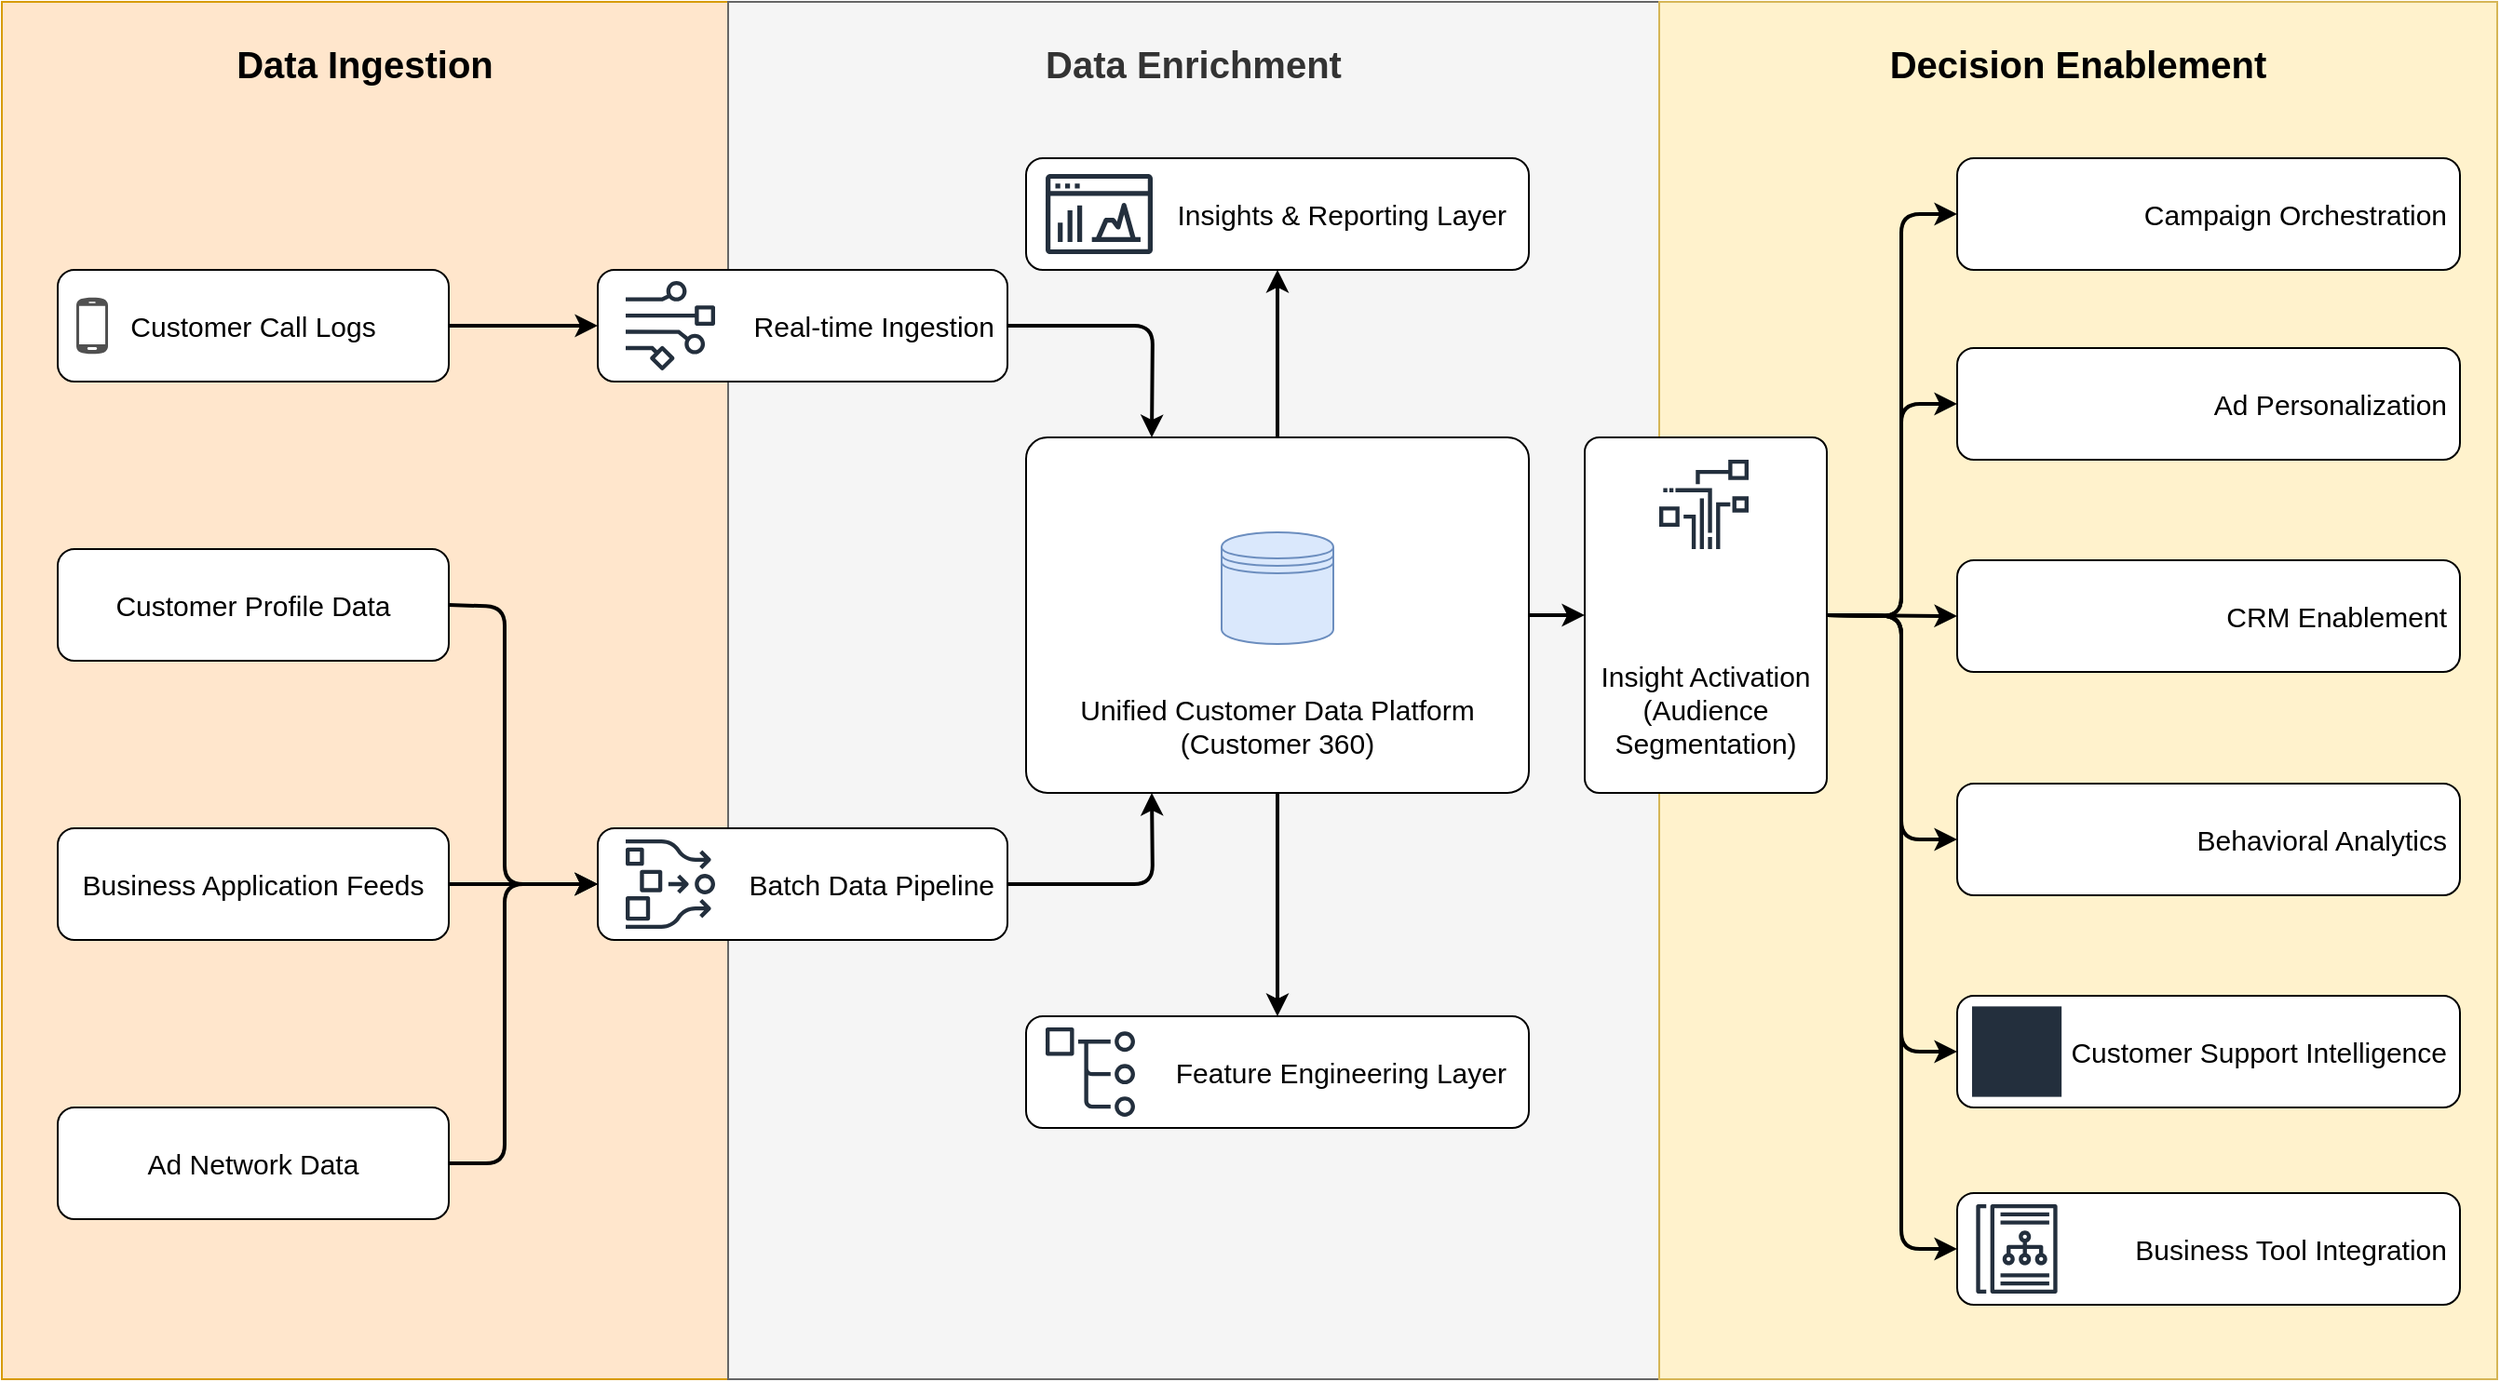 <mxfile version="28.0.4">
  <diagram name="Page-1" id="V62jBnsrvGLWczg-tgVz">
    <mxGraphModel dx="1234" dy="912" grid="1" gridSize="10" guides="1" tooltips="1" connect="1" arrows="1" fold="1" page="1" pageScale="1" pageWidth="1169" pageHeight="827" math="0" shadow="0">
      <root>
        <mxCell id="0" />
        <mxCell id="1" parent="0" />
        <mxCell id="BIIbTsCtp7gyh1SSFa5Y-27" value="Data Ingestion" style="rounded=0;whiteSpace=wrap;html=1;fillColor=#ffe6cc;strokeColor=#d79b00;fontSize=20;fontStyle=1;verticalAlign=top;spacingTop=15;" parent="1" vertex="1">
          <mxGeometry x="40" y="40" width="390" height="740" as="geometry" />
        </mxCell>
        <mxCell id="BIIbTsCtp7gyh1SSFa5Y-28" value="Data Enrichment" style="rounded=0;whiteSpace=wrap;html=1;fillColor=#f5f5f5;strokeColor=#666666;fontColor=#333333;fontSize=20;fontStyle=1;verticalAlign=top;spacingTop=15;" parent="1" vertex="1">
          <mxGeometry x="430" y="40" width="500" height="740" as="geometry" />
        </mxCell>
        <mxCell id="BIIbTsCtp7gyh1SSFa5Y-29" value="Decision Enablement" style="rounded=0;whiteSpace=wrap;html=1;fillColor=#fff2cc;strokeColor=#d6b656;fontSize=20;fontStyle=1;verticalAlign=top;spacingTop=15;" parent="1" vertex="1">
          <mxGeometry x="930" y="40" width="450" height="740" as="geometry" />
        </mxCell>
        <mxCell id="BIIbTsCtp7gyh1SSFa5Y-26" value="Customer Call Logs" style="rounded=1;whiteSpace=wrap;html=1;fontSize=15;" parent="1" vertex="1">
          <mxGeometry x="70" y="184" width="210" height="60" as="geometry" />
        </mxCell>
        <mxCell id="BIIbTsCtp7gyh1SSFa5Y-31" value="Customer Profile Data" style="rounded=1;whiteSpace=wrap;html=1;fontSize=15;" parent="1" vertex="1">
          <mxGeometry x="70" y="334" width="210" height="60" as="geometry" />
        </mxCell>
        <mxCell id="BIIbTsCtp7gyh1SSFa5Y-32" value="&lt;div&gt;Business Application Feeds&lt;/div&gt;" style="rounded=1;whiteSpace=wrap;html=1;fontSize=15;" parent="1" vertex="1">
          <mxGeometry x="70" y="484" width="210" height="60" as="geometry" />
        </mxCell>
        <mxCell id="BIIbTsCtp7gyh1SSFa5Y-33" value="&lt;div&gt;Ad Network Data&lt;/div&gt;" style="rounded=1;whiteSpace=wrap;html=1;fontSize=15;" parent="1" vertex="1">
          <mxGeometry x="70" y="634" width="210" height="60" as="geometry" />
        </mxCell>
        <mxCell id="BIIbTsCtp7gyh1SSFa5Y-34" value="&lt;div&gt;Real-time Ingestion&lt;/div&gt;" style="rounded=1;whiteSpace=wrap;html=1;fontSize=15;align=right;spacingRight=5;" parent="1" vertex="1">
          <mxGeometry x="360" y="184" width="220" height="60" as="geometry" />
        </mxCell>
        <mxCell id="BIIbTsCtp7gyh1SSFa5Y-35" value="&lt;p class=&quot;p1&quot;&gt;Batch Data Pipeline&lt;/p&gt;" style="rounded=1;whiteSpace=wrap;html=1;fontSize=15;align=right;spacingRight=5;" parent="1" vertex="1">
          <mxGeometry x="360" y="484" width="220" height="60" as="geometry" />
        </mxCell>
        <mxCell id="BIIbTsCtp7gyh1SSFa5Y-36" value="" style="endArrow=classic;html=1;rounded=1;exitX=1;exitY=0.5;exitDx=0;exitDy=0;entryX=0;entryY=0.5;entryDx=0;entryDy=0;strokeWidth=2;curved=0;" parent="1" source="BIIbTsCtp7gyh1SSFa5Y-26" target="BIIbTsCtp7gyh1SSFa5Y-34" edge="1">
          <mxGeometry width="50" height="50" relative="1" as="geometry">
            <mxPoint x="360" y="415" as="sourcePoint" />
            <mxPoint x="410" y="365" as="targetPoint" />
          </mxGeometry>
        </mxCell>
        <mxCell id="BIIbTsCtp7gyh1SSFa5Y-37" value="" style="endArrow=classic;html=1;rounded=1;exitX=1;exitY=0.5;exitDx=0;exitDy=0;entryX=0;entryY=0.5;entryDx=0;entryDy=0;strokeWidth=2;curved=0;" parent="1" source="BIIbTsCtp7gyh1SSFa5Y-31" target="BIIbTsCtp7gyh1SSFa5Y-35" edge="1">
          <mxGeometry width="50" height="50" relative="1" as="geometry">
            <mxPoint x="330" y="255" as="sourcePoint" />
            <mxPoint x="425" y="255" as="targetPoint" />
            <Array as="points">
              <mxPoint x="310" y="365" />
              <mxPoint x="310" y="514" />
            </Array>
          </mxGeometry>
        </mxCell>
        <mxCell id="BIIbTsCtp7gyh1SSFa5Y-38" value="" style="endArrow=classic;html=1;rounded=1;exitX=1;exitY=0.5;exitDx=0;exitDy=0;entryX=0;entryY=0.5;entryDx=0;entryDy=0;strokeWidth=2;curved=0;" parent="1" source="BIIbTsCtp7gyh1SSFa5Y-32" target="BIIbTsCtp7gyh1SSFa5Y-35" edge="1">
          <mxGeometry width="50" height="50" relative="1" as="geometry">
            <mxPoint x="370" y="535" as="sourcePoint" />
            <mxPoint x="465" y="685" as="targetPoint" />
            <Array as="points" />
          </mxGeometry>
        </mxCell>
        <mxCell id="BIIbTsCtp7gyh1SSFa5Y-39" value="" style="endArrow=classic;html=1;rounded=1;exitX=1;exitY=0.5;exitDx=0;exitDy=0;entryX=0;entryY=0.5;entryDx=0;entryDy=0;strokeWidth=2;curved=0;" parent="1" source="BIIbTsCtp7gyh1SSFa5Y-33" target="BIIbTsCtp7gyh1SSFa5Y-35" edge="1">
          <mxGeometry width="50" height="50" relative="1" as="geometry">
            <mxPoint x="330" y="515" as="sourcePoint" />
            <mxPoint x="425" y="665" as="targetPoint" />
            <Array as="points">
              <mxPoint x="310" y="664" />
              <mxPoint x="310" y="514" />
            </Array>
          </mxGeometry>
        </mxCell>
        <mxCell id="BIIbTsCtp7gyh1SSFa5Y-40" value="" style="sketch=0;outlineConnect=0;fontColor=#232F3E;gradientColor=none;fillColor=#232F3D;strokeColor=none;dashed=0;verticalLabelPosition=bottom;verticalAlign=top;align=center;html=1;fontSize=12;fontStyle=0;aspect=fixed;pointerEvents=1;shape=mxgraph.aws4.data_stream;" parent="1" vertex="1">
          <mxGeometry x="375" y="190" width="48" height="48" as="geometry" />
        </mxCell>
        <mxCell id="BIIbTsCtp7gyh1SSFa5Y-42" value="" style="sketch=0;outlineConnect=0;fontColor=#232F3E;gradientColor=none;fillColor=#232F3D;strokeColor=none;dashed=0;verticalLabelPosition=bottom;verticalAlign=top;align=center;html=1;fontSize=12;fontStyle=0;aspect=fixed;pointerEvents=1;shape=mxgraph.aws4.opensearch_ingestion;" parent="1" vertex="1">
          <mxGeometry x="375" y="490" width="48" height="48" as="geometry" />
        </mxCell>
        <mxCell id="BIIbTsCtp7gyh1SSFa5Y-43" value="&lt;div&gt;Unified Customer Data Platform&lt;/div&gt;&lt;div&gt;(&lt;span style=&quot;background-color: transparent;&quot;&gt;Customer 360&lt;/span&gt;&lt;span style=&quot;background-color: transparent; color: light-dark(rgb(0, 0, 0), rgb(255, 255, 255));&quot;&gt;)&lt;/span&gt;&lt;/div&gt;" style="rounded=1;whiteSpace=wrap;html=1;fontSize=15;align=center;spacingRight=0;spacingTop=0;verticalAlign=bottom;spacingBottom=15;arcSize=6;" parent="1" vertex="1">
          <mxGeometry x="590" y="274" width="270" height="191" as="geometry" />
        </mxCell>
        <mxCell id="BIIbTsCtp7gyh1SSFa5Y-44" value="" style="shape=datastore;whiteSpace=wrap;html=1;fillColor=#dae8fc;strokeColor=#6c8ebf;" parent="1" vertex="1">
          <mxGeometry x="695" y="325" width="60" height="60" as="geometry" />
        </mxCell>
        <mxCell id="BIIbTsCtp7gyh1SSFa5Y-45" value="&lt;div&gt;Feature Engineering Layer&lt;/div&gt;" style="rounded=1;whiteSpace=wrap;html=1;fontSize=15;align=right;spacingRight=10;" parent="1" vertex="1">
          <mxGeometry x="590" y="585" width="270" height="60" as="geometry" />
        </mxCell>
        <mxCell id="BIIbTsCtp7gyh1SSFa5Y-47" value="" style="endArrow=classic;html=1;rounded=1;exitX=0.5;exitY=1;exitDx=0;exitDy=0;entryX=0.5;entryY=0;entryDx=0;entryDy=0;strokeWidth=2;curved=0;" parent="1" source="BIIbTsCtp7gyh1SSFa5Y-43" target="BIIbTsCtp7gyh1SSFa5Y-45" edge="1">
          <mxGeometry width="50" height="50" relative="1" as="geometry">
            <mxPoint x="380" y="375" as="sourcePoint" />
            <mxPoint x="460" y="375" as="targetPoint" />
          </mxGeometry>
        </mxCell>
        <mxCell id="BIIbTsCtp7gyh1SSFa5Y-48" value="&lt;div&gt;Insights &amp;amp; Reporting Layer&lt;/div&gt;" style="rounded=1;whiteSpace=wrap;html=1;fontSize=15;align=right;spacingRight=10;" parent="1" vertex="1">
          <mxGeometry x="590" y="124" width="270" height="60" as="geometry" />
        </mxCell>
        <mxCell id="BIIbTsCtp7gyh1SSFa5Y-50" value="" style="sketch=0;outlineConnect=0;fontColor=#232F3E;gradientColor=none;fillColor=#232F3D;strokeColor=none;dashed=0;verticalLabelPosition=bottom;verticalAlign=top;align=center;html=1;fontSize=12;fontStyle=0;aspect=fixed;pointerEvents=1;shape=mxgraph.aws4.opensearch_dashboards;" parent="1" vertex="1">
          <mxGeometry x="600.49" y="132.25" width="57.51" height="43.5" as="geometry" />
        </mxCell>
        <mxCell id="BIIbTsCtp7gyh1SSFa5Y-53" value="" style="sketch=0;outlineConnect=0;fontColor=#232F3E;gradientColor=none;fillColor=#232F3D;strokeColor=none;dashed=0;verticalLabelPosition=bottom;verticalAlign=top;align=center;html=1;fontSize=12;fontStyle=0;aspect=fixed;pointerEvents=1;shape=mxgraph.aws4.opensearch_service_traces;" parent="1" vertex="1">
          <mxGeometry x="600.49" y="591" width="48" height="48" as="geometry" />
        </mxCell>
        <mxCell id="BIIbTsCtp7gyh1SSFa5Y-54" value="" style="endArrow=classic;html=1;rounded=1;exitX=0.5;exitY=0;exitDx=0;exitDy=0;entryX=0.5;entryY=1;entryDx=0;entryDy=0;strokeWidth=2;curved=0;" parent="1" source="BIIbTsCtp7gyh1SSFa5Y-43" target="BIIbTsCtp7gyh1SSFa5Y-48" edge="1">
          <mxGeometry width="50" height="50" relative="1" as="geometry">
            <mxPoint x="730" y="485" as="sourcePoint" />
            <mxPoint x="730" y="605" as="targetPoint" />
          </mxGeometry>
        </mxCell>
        <mxCell id="BIIbTsCtp7gyh1SSFa5Y-55" value="" style="endArrow=classic;html=1;rounded=1;exitX=1;exitY=0.5;exitDx=0;exitDy=0;entryX=0.25;entryY=0;entryDx=0;entryDy=0;strokeWidth=2;curved=0;" parent="1" source="BIIbTsCtp7gyh1SSFa5Y-34" target="BIIbTsCtp7gyh1SSFa5Y-43" edge="1">
          <mxGeometry width="50" height="50" relative="1" as="geometry">
            <mxPoint x="400" y="375" as="sourcePoint" />
            <mxPoint x="480" y="375" as="targetPoint" />
            <Array as="points">
              <mxPoint x="658" y="214" />
            </Array>
          </mxGeometry>
        </mxCell>
        <mxCell id="BIIbTsCtp7gyh1SSFa5Y-56" value="" style="endArrow=classic;html=1;rounded=1;exitX=1;exitY=0.5;exitDx=0;exitDy=0;entryX=0.25;entryY=1;entryDx=0;entryDy=0;strokeWidth=2;curved=0;" parent="1" source="BIIbTsCtp7gyh1SSFa5Y-35" target="BIIbTsCtp7gyh1SSFa5Y-43" edge="1">
          <mxGeometry width="50" height="50" relative="1" as="geometry">
            <mxPoint x="610" y="295" as="sourcePoint" />
            <mxPoint x="698" y="355" as="targetPoint" />
            <Array as="points">
              <mxPoint x="658" y="514" />
            </Array>
          </mxGeometry>
        </mxCell>
        <mxCell id="BIIbTsCtp7gyh1SSFa5Y-57" value="&lt;div&gt;Insight Activation&lt;/div&gt;&lt;div&gt;(Audience Segmentation)&lt;/div&gt;" style="rounded=1;whiteSpace=wrap;html=1;fontSize=15;align=center;spacingRight=0;spacingTop=0;verticalAlign=bottom;spacingBottom=15;arcSize=6;" parent="1" vertex="1">
          <mxGeometry x="890" y="274" width="130" height="191" as="geometry" />
        </mxCell>
        <mxCell id="BIIbTsCtp7gyh1SSFa5Y-58" value="" style="sketch=0;outlineConnect=0;fontColor=#232F3E;gradientColor=none;fillColor=#232F3D;strokeColor=none;dashed=0;verticalLabelPosition=bottom;verticalAlign=top;align=center;html=1;fontSize=12;fontStyle=0;aspect=fixed;pointerEvents=1;shape=mxgraph.aws4.iot_sitewise_data_streams;" parent="1" vertex="1">
          <mxGeometry x="930" y="286" width="48" height="48" as="geometry" />
        </mxCell>
        <mxCell id="BIIbTsCtp7gyh1SSFa5Y-59" value="" style="endArrow=classic;html=1;rounded=1;exitX=1;exitY=0.5;exitDx=0;exitDy=0;entryX=0;entryY=0.5;entryDx=0;entryDy=0;strokeWidth=2;curved=0;" parent="1" source="BIIbTsCtp7gyh1SSFa5Y-43" target="BIIbTsCtp7gyh1SSFa5Y-57" edge="1">
          <mxGeometry width="50" height="50" relative="1" as="geometry">
            <mxPoint x="740" y="390" as="sourcePoint" />
            <mxPoint x="740" y="300" as="targetPoint" />
          </mxGeometry>
        </mxCell>
        <mxCell id="BIIbTsCtp7gyh1SSFa5Y-60" value="&lt;div&gt;Campaign Orchestration&lt;/div&gt;" style="rounded=1;whiteSpace=wrap;html=1;fontSize=15;align=right;spacingRight=5;" parent="1" vertex="1">
          <mxGeometry x="1090" y="124" width="270" height="60" as="geometry" />
        </mxCell>
        <mxCell id="BIIbTsCtp7gyh1SSFa5Y-62" value="&lt;div&gt;Ad Personalization&lt;/div&gt;" style="rounded=1;whiteSpace=wrap;html=1;fontSize=15;align=right;spacingRight=5;" parent="1" vertex="1">
          <mxGeometry x="1090" y="226" width="270" height="60" as="geometry" />
        </mxCell>
        <mxCell id="BIIbTsCtp7gyh1SSFa5Y-64" value="&lt;div&gt;CRM Enablement&lt;/div&gt;" style="rounded=1;whiteSpace=wrap;html=1;fontSize=15;align=right;spacingRight=5;" parent="1" vertex="1">
          <mxGeometry x="1090" y="340" width="270" height="60" as="geometry" />
        </mxCell>
        <mxCell id="BIIbTsCtp7gyh1SSFa5Y-66" value="&lt;div&gt;Behavioral Analytics&lt;/div&gt;" style="rounded=1;whiteSpace=wrap;html=1;fontSize=15;align=right;spacingRight=5;" parent="1" vertex="1">
          <mxGeometry x="1090" y="460" width="270" height="60" as="geometry" />
        </mxCell>
        <mxCell id="BIIbTsCtp7gyh1SSFa5Y-68" value="&lt;div&gt;Customer Support Intelligence&lt;/div&gt;" style="rounded=1;whiteSpace=wrap;html=1;fontSize=15;align=right;spacingRight=5;" parent="1" vertex="1">
          <mxGeometry x="1090" y="574" width="270" height="60" as="geometry" />
        </mxCell>
        <mxCell id="BIIbTsCtp7gyh1SSFa5Y-70" value="&lt;div&gt;Business Tool Integration&lt;/div&gt;" style="rounded=1;whiteSpace=wrap;html=1;fontSize=15;align=right;spacingRight=5;" parent="1" vertex="1">
          <mxGeometry x="1090" y="680" width="270" height="60" as="geometry" />
        </mxCell>
        <mxCell id="BIIbTsCtp7gyh1SSFa5Y-72" value="" style="endArrow=classic;html=1;rounded=1;exitX=1;exitY=0.5;exitDx=0;exitDy=0;entryX=0;entryY=0.5;entryDx=0;entryDy=0;strokeWidth=2;curved=0;" parent="1" source="BIIbTsCtp7gyh1SSFa5Y-57" target="BIIbTsCtp7gyh1SSFa5Y-60" edge="1">
          <mxGeometry width="50" height="50" relative="1" as="geometry">
            <mxPoint x="720" y="510" as="sourcePoint" />
            <mxPoint x="720" y="630" as="targetPoint" />
            <Array as="points">
              <mxPoint x="1060" y="370" />
              <mxPoint x="1060" y="154" />
            </Array>
          </mxGeometry>
        </mxCell>
        <mxCell id="BIIbTsCtp7gyh1SSFa5Y-73" value="" style="shape=image;verticalLabelPosition=bottom;labelBackgroundColor=default;verticalAlign=top;aspect=fixed;imageAspect=0;image=https://www.ctidigital.com/hubfs/AdobeCampaign-01.png;" parent="1" vertex="1">
          <mxGeometry x="1098" y="130" width="48" height="48" as="geometry" />
        </mxCell>
        <mxCell id="BIIbTsCtp7gyh1SSFa5Y-74" value="" style="shape=image;verticalLabelPosition=bottom;labelBackgroundColor=default;verticalAlign=top;aspect=fixed;imageAspect=0;image=https://images.icon-icons.com/2699/PNG/512/google_ads_logo_icon_171064.png;" parent="1" vertex="1">
          <mxGeometry x="1098" y="232" width="48" height="48" as="geometry" />
        </mxCell>
        <mxCell id="BIIbTsCtp7gyh1SSFa5Y-75" value="" style="shape=image;verticalLabelPosition=bottom;labelBackgroundColor=default;verticalAlign=top;aspect=fixed;imageAspect=0;image=https://upload.wikimedia.org/wikipedia/commons/thumb/f/f9/Salesforce.com_logo.svg/2560px-Salesforce.com_logo.svg.png;" parent="1" vertex="1">
          <mxGeometry x="1093.43" y="350" width="57.14" height="40" as="geometry" />
        </mxCell>
        <mxCell id="BIIbTsCtp7gyh1SSFa5Y-77" value="" style="shape=image;verticalLabelPosition=bottom;labelBackgroundColor=default;verticalAlign=top;aspect=fixed;imageAspect=0;image=https://res.cloudinary.com/startup-grind/image/upload/c_fill,dpr_2.0,f_auto,g_center,q_auto:good/v1/gcs/platform-data-adobe/events/Adobe-Analytics%20%281%29_w6XeSZl.png;" parent="1" vertex="1">
          <mxGeometry x="1080" y="448" width="84" height="84" as="geometry" />
        </mxCell>
        <mxCell id="BIIbTsCtp7gyh1SSFa5Y-78" value="" style="sketch=0;outlineConnect=0;fontColor=#232F3E;gradientColor=none;fillColor=#232F3D;strokeColor=none;dashed=0;verticalLabelPosition=bottom;verticalAlign=top;align=center;html=1;fontSize=12;fontStyle=0;aspect=fixed;pointerEvents=1;shape=mxgraph.aws4.datazone_business_data_catalog;" parent="1" vertex="1">
          <mxGeometry x="1100.15" y="686" width="43.69" height="48" as="geometry" />
        </mxCell>
        <mxCell id="BIIbTsCtp7gyh1SSFa5Y-79" value="" style="points=[];aspect=fixed;html=1;align=center;shadow=0;dashed=0;fillColor=#232F3D;strokeColor=none;shape=mxgraph.alibaba_cloud.ccs_customer_service_01;" parent="1" vertex="1">
          <mxGeometry x="1098" y="579.7" width="48.07" height="48.6" as="geometry" />
        </mxCell>
        <mxCell id="BIIbTsCtp7gyh1SSFa5Y-80" value="" style="endArrow=classic;html=1;rounded=1;exitX=1;exitY=0.5;exitDx=0;exitDy=0;entryX=0;entryY=0.5;entryDx=0;entryDy=0;strokeWidth=2;curved=0;" parent="1" source="BIIbTsCtp7gyh1SSFa5Y-57" target="BIIbTsCtp7gyh1SSFa5Y-70" edge="1">
          <mxGeometry width="50" height="50" relative="1" as="geometry">
            <mxPoint x="1060" y="506" as="sourcePoint" />
            <mxPoint x="1130" y="290" as="targetPoint" />
            <Array as="points">
              <mxPoint x="1060" y="370" />
              <mxPoint x="1060" y="710" />
            </Array>
          </mxGeometry>
        </mxCell>
        <mxCell id="BIIbTsCtp7gyh1SSFa5Y-81" value="" style="endArrow=classic;html=1;rounded=1;exitX=1;exitY=0.5;exitDx=0;exitDy=0;entryX=0;entryY=0.5;entryDx=0;entryDy=0;strokeWidth=2;curved=0;" parent="1" source="BIIbTsCtp7gyh1SSFa5Y-57" target="BIIbTsCtp7gyh1SSFa5Y-68" edge="1">
          <mxGeometry width="50" height="50" relative="1" as="geometry">
            <mxPoint x="1050" y="650" as="sourcePoint" />
            <mxPoint x="1120" y="990" as="targetPoint" />
            <Array as="points">
              <mxPoint x="1060" y="370" />
              <mxPoint x="1060" y="604" />
            </Array>
          </mxGeometry>
        </mxCell>
        <mxCell id="BIIbTsCtp7gyh1SSFa5Y-82" value="" style="endArrow=classic;html=1;rounded=1;exitX=1;exitY=0.5;exitDx=0;exitDy=0;strokeWidth=2;curved=0;entryX=0;entryY=0.5;entryDx=0;entryDy=0;" parent="1" source="BIIbTsCtp7gyh1SSFa5Y-57" target="BIIbTsCtp7gyh1SSFa5Y-66" edge="1">
          <mxGeometry width="50" height="50" relative="1" as="geometry">
            <mxPoint x="1050" y="600" as="sourcePoint" />
            <mxPoint x="1470" y="530" as="targetPoint" />
            <Array as="points">
              <mxPoint x="1060" y="370" />
              <mxPoint x="1060" y="490" />
            </Array>
          </mxGeometry>
        </mxCell>
        <mxCell id="BIIbTsCtp7gyh1SSFa5Y-83" value="" style="endArrow=classic;html=1;rounded=1;exitX=1;exitY=0.5;exitDx=0;exitDy=0;entryX=0;entryY=0.5;entryDx=0;entryDy=0;strokeWidth=2;curved=0;" parent="1" source="BIIbTsCtp7gyh1SSFa5Y-57" target="BIIbTsCtp7gyh1SSFa5Y-62" edge="1">
          <mxGeometry width="50" height="50" relative="1" as="geometry">
            <mxPoint x="1070" y="600" as="sourcePoint" />
            <mxPoint x="1140" y="834" as="targetPoint" />
            <Array as="points">
              <mxPoint x="1060" y="370" />
              <mxPoint x="1060" y="256" />
            </Array>
          </mxGeometry>
        </mxCell>
        <mxCell id="BIIbTsCtp7gyh1SSFa5Y-84" value="" style="endArrow=classic;html=1;rounded=1;exitX=1;exitY=0.5;exitDx=0;exitDy=0;entryX=0;entryY=0.5;entryDx=0;entryDy=0;strokeWidth=2;curved=0;" parent="1" source="BIIbTsCtp7gyh1SSFa5Y-57" target="BIIbTsCtp7gyh1SSFa5Y-64" edge="1">
          <mxGeometry width="50" height="50" relative="1" as="geometry">
            <mxPoint x="1030" y="484" as="sourcePoint" />
            <mxPoint x="1100" y="370" as="targetPoint" />
            <Array as="points" />
          </mxGeometry>
        </mxCell>
        <mxCell id="sQWdYtzAFgsh38LU7uQC-2" value="" style="sketch=0;pointerEvents=1;shadow=0;dashed=0;html=1;strokeColor=none;fillColor=#505050;labelPosition=center;verticalLabelPosition=bottom;verticalAlign=top;outlineConnect=0;align=center;shape=mxgraph.office.devices.cell_phone_android_proportional;" vertex="1" parent="1">
          <mxGeometry x="80" y="198.5" width="17" height="31" as="geometry" />
        </mxCell>
      </root>
    </mxGraphModel>
  </diagram>
</mxfile>
